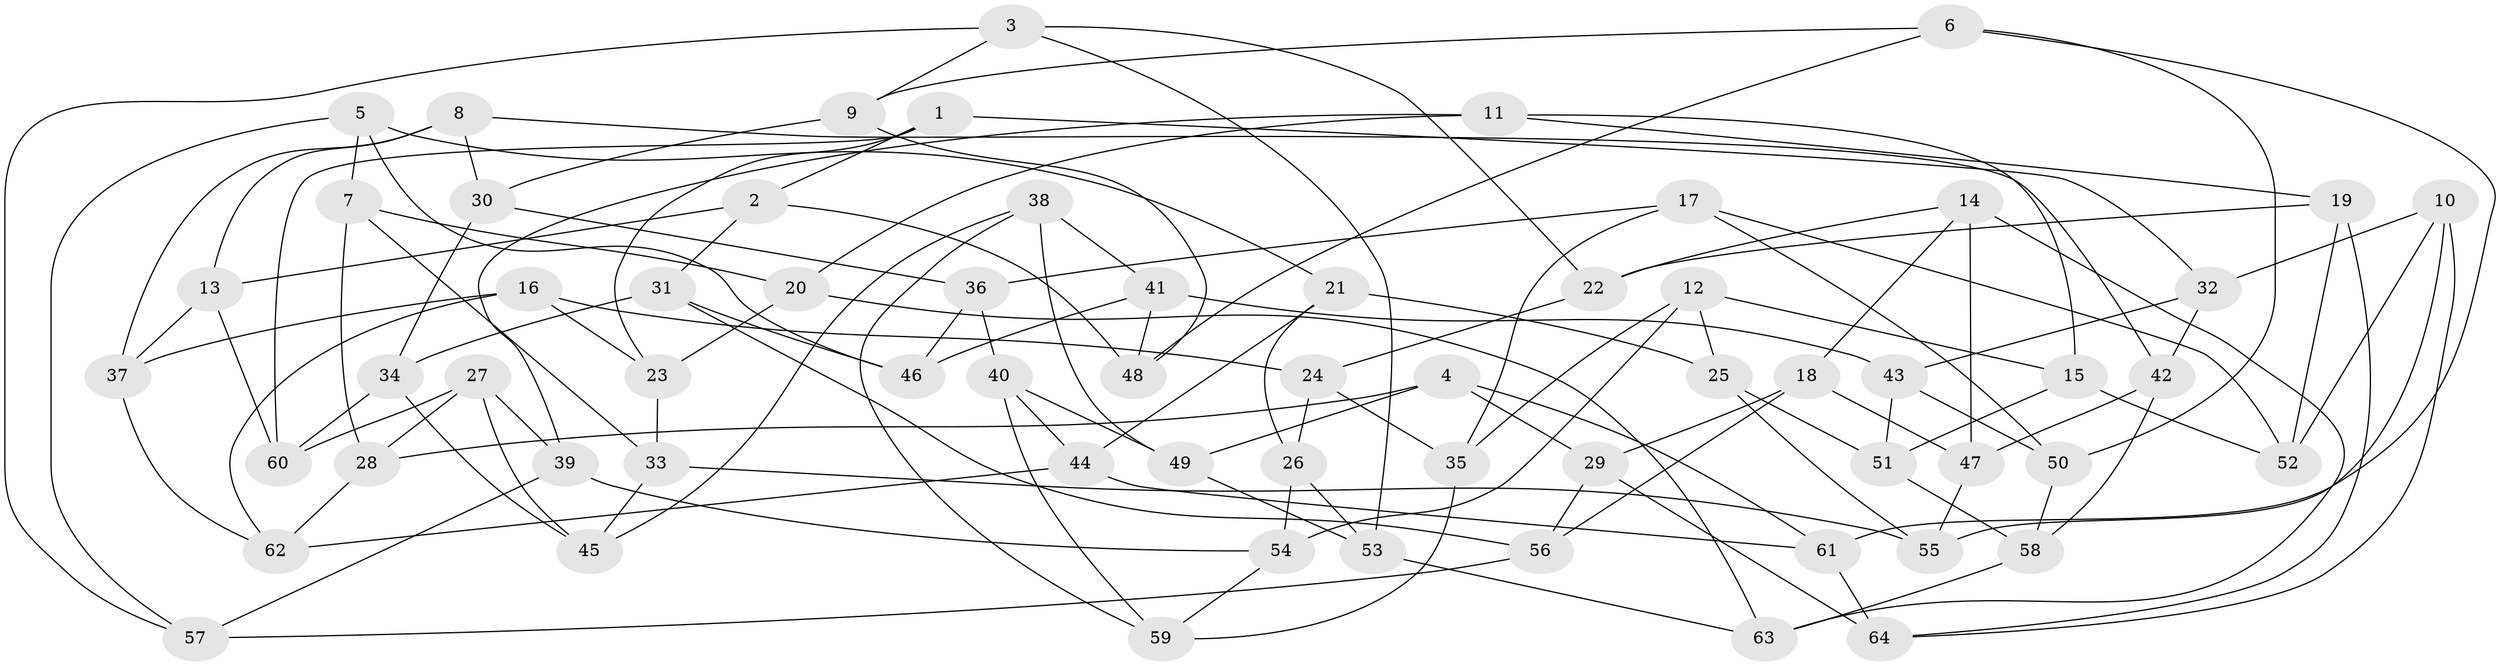 // Generated by graph-tools (version 1.1) at 2025/11/02/27/25 16:11:46]
// undirected, 64 vertices, 128 edges
graph export_dot {
graph [start="1"]
  node [color=gray90,style=filled];
  1;
  2;
  3;
  4;
  5;
  6;
  7;
  8;
  9;
  10;
  11;
  12;
  13;
  14;
  15;
  16;
  17;
  18;
  19;
  20;
  21;
  22;
  23;
  24;
  25;
  26;
  27;
  28;
  29;
  30;
  31;
  32;
  33;
  34;
  35;
  36;
  37;
  38;
  39;
  40;
  41;
  42;
  43;
  44;
  45;
  46;
  47;
  48;
  49;
  50;
  51;
  52;
  53;
  54;
  55;
  56;
  57;
  58;
  59;
  60;
  61;
  62;
  63;
  64;
  1 -- 23;
  1 -- 60;
  1 -- 32;
  1 -- 2;
  2 -- 13;
  2 -- 31;
  2 -- 48;
  3 -- 9;
  3 -- 22;
  3 -- 57;
  3 -- 53;
  4 -- 49;
  4 -- 61;
  4 -- 28;
  4 -- 29;
  5 -- 7;
  5 -- 46;
  5 -- 21;
  5 -- 57;
  6 -- 61;
  6 -- 9;
  6 -- 48;
  6 -- 50;
  7 -- 20;
  7 -- 28;
  7 -- 33;
  8 -- 37;
  8 -- 30;
  8 -- 13;
  8 -- 42;
  9 -- 48;
  9 -- 30;
  10 -- 55;
  10 -- 32;
  10 -- 64;
  10 -- 52;
  11 -- 20;
  11 -- 15;
  11 -- 39;
  11 -- 19;
  12 -- 15;
  12 -- 54;
  12 -- 25;
  12 -- 35;
  13 -- 37;
  13 -- 60;
  14 -- 63;
  14 -- 18;
  14 -- 22;
  14 -- 47;
  15 -- 51;
  15 -- 52;
  16 -- 62;
  16 -- 23;
  16 -- 37;
  16 -- 24;
  17 -- 50;
  17 -- 36;
  17 -- 35;
  17 -- 52;
  18 -- 56;
  18 -- 29;
  18 -- 47;
  19 -- 22;
  19 -- 64;
  19 -- 52;
  20 -- 63;
  20 -- 23;
  21 -- 25;
  21 -- 26;
  21 -- 44;
  22 -- 24;
  23 -- 33;
  24 -- 35;
  24 -- 26;
  25 -- 55;
  25 -- 51;
  26 -- 53;
  26 -- 54;
  27 -- 39;
  27 -- 60;
  27 -- 28;
  27 -- 45;
  28 -- 62;
  29 -- 64;
  29 -- 56;
  30 -- 34;
  30 -- 36;
  31 -- 34;
  31 -- 46;
  31 -- 56;
  32 -- 42;
  32 -- 43;
  33 -- 45;
  33 -- 55;
  34 -- 60;
  34 -- 45;
  35 -- 59;
  36 -- 40;
  36 -- 46;
  37 -- 62;
  38 -- 41;
  38 -- 45;
  38 -- 49;
  38 -- 59;
  39 -- 54;
  39 -- 57;
  40 -- 59;
  40 -- 49;
  40 -- 44;
  41 -- 46;
  41 -- 48;
  41 -- 43;
  42 -- 58;
  42 -- 47;
  43 -- 51;
  43 -- 50;
  44 -- 62;
  44 -- 61;
  47 -- 55;
  49 -- 53;
  50 -- 58;
  51 -- 58;
  53 -- 63;
  54 -- 59;
  56 -- 57;
  58 -- 63;
  61 -- 64;
}
